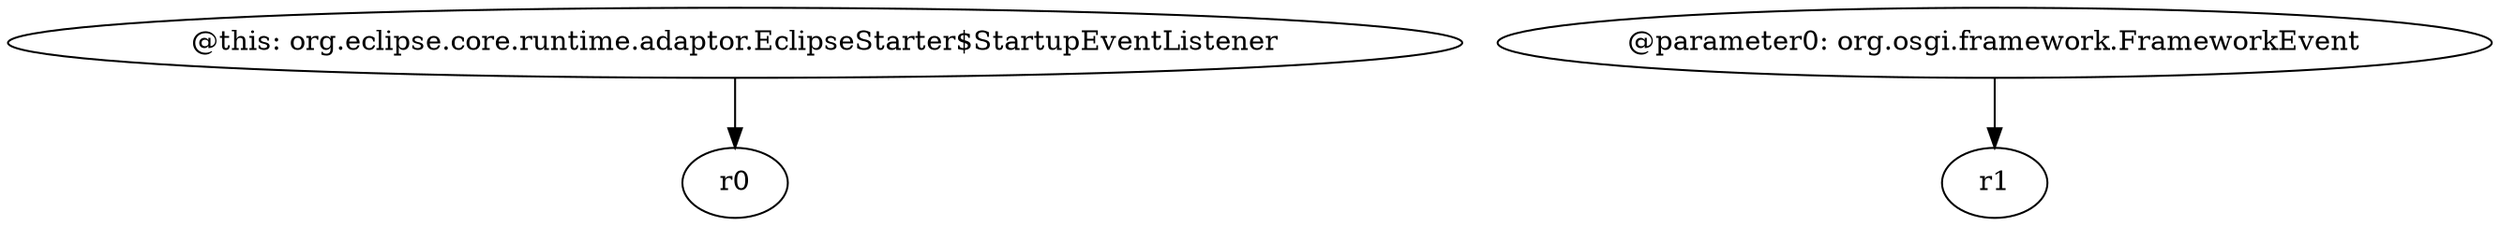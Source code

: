 digraph g {
0[label="@this: org.eclipse.core.runtime.adaptor.EclipseStarter$StartupEventListener"]
1[label="r0"]
0->1[label=""]
2[label="@parameter0: org.osgi.framework.FrameworkEvent"]
3[label="r1"]
2->3[label=""]
}